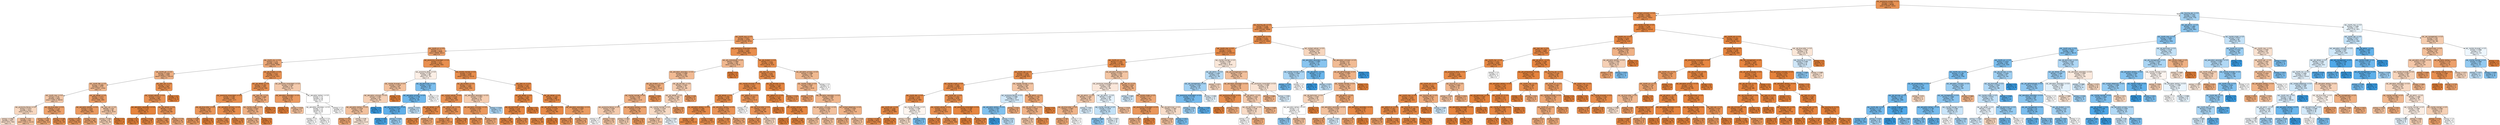 digraph Tree {
node [shape=box, style="filled, rounded", color="black", fontname="helvetica"] ;
edge [fontname="helvetica"] ;
0 [label="cat__poutcome_success <= 0.5\nentropy = 0.521\nsamples = 36168\nvalue = [31937, 4231]\nclass = 0", fillcolor="#e89253"] ;
1 [label="cat__contact_unknown <= 0.5\nentropy = 0.465\nsamples = 34963\nvalue = [31511, 3452]\nclass = 0", fillcolor="#e88f4f"] ;
0 -> 1 [labeldistance=2.5, labelangle=45, headlabel="True"] ;
2 [label="cat__housing_yes <= 0.5\nentropy = 0.538\nsamples = 24589\nvalue = [21561, 3028]\nclass = 0", fillcolor="#e99355"] ;
1 -> 2 ;
3 [label="cat__month_aug <= 0.5\nentropy = 0.637\nsamples = 12264\nvalue = [10290, 1974]\nclass = 0", fillcolor="#ea995f"] ;
2 -> 3 ;
4 [label="cat__month_jul <= 0.5\nentropy = 0.71\nsamples = 8309\nvalue = [6698, 1611]\nclass = 0", fillcolor="#eb9f69"] ;
3 -> 4 ;
5 [label="cat__month_nov <= 0.5\nentropy = 0.79\nsamples = 5686\nvalue = [4338, 1348]\nclass = 0", fillcolor="#eda877"] ;
4 -> 5 ;
6 [label="cat__month_jan <= 0.5\nentropy = 0.846\nsamples = 4395\nvalue = [3194.0, 1201.0]\nclass = 0", fillcolor="#efb083"] ;
5 -> 6 ;
7 [label="cat__month_feb <= 0.5\nentropy = 0.886\nsamples = 3731\nvalue = [2597, 1134]\nclass = 0", fillcolor="#f0b88f"] ;
6 -> 7 ;
8 [label="cat__month_may <= 0.5\nentropy = 0.94\nsamples = 2630\nvalue = [1691.0, 939.0]\nclass = 0", fillcolor="#f3c7a7"] ;
7 -> 8 ;
9 [label="cat__poutcome_failure <= 0.5\nentropy = 0.973\nsamples = 2021\nvalue = [1204, 817]\nclass = 0", fillcolor="#f7d7bf"] ;
8 -> 9 ;
10 [label="entropy = 0.982\nsamples = 1677\nvalue = [972, 705]\nclass = 0", fillcolor="#f8dcc9"] ;
9 -> 10 ;
11 [label="entropy = 0.91\nsamples = 344\nvalue = [232.0, 112.0]\nclass = 0", fillcolor="#f2be99"] ;
9 -> 11 ;
12 [label="cat__job_blue-collar <= 0.5\nentropy = 0.723\nsamples = 609\nvalue = [487, 122]\nclass = 0", fillcolor="#eca16b"] ;
8 -> 12 ;
13 [label="entropy = 0.761\nsamples = 508\nvalue = [396, 112]\nclass = 0", fillcolor="#eca571"] ;
12 -> 13 ;
14 [label="entropy = 0.466\nsamples = 101\nvalue = [91, 10]\nclass = 0", fillcolor="#e88f4f"] ;
12 -> 14 ;
15 [label="cat__job_retired <= 0.5\nentropy = 0.674\nsamples = 1101\nvalue = [906, 195]\nclass = 0", fillcolor="#eb9c64"] ;
7 -> 15 ;
16 [label="cat__education_tertiary <= 0.5\nentropy = 0.633\nsamples = 1003\nvalue = [843, 160]\nclass = 0", fillcolor="#ea995f"] ;
15 -> 16 ;
17 [label="entropy = 0.552\nsamples = 640\nvalue = [558, 82]\nclass = 0", fillcolor="#e99456"] ;
16 -> 17 ;
18 [label="entropy = 0.751\nsamples = 363\nvalue = [285, 78]\nclass = 0", fillcolor="#eca36f"] ;
16 -> 18 ;
19 [label="cat__loan_yes <= 0.5\nentropy = 0.94\nsamples = 98\nvalue = [63.0, 35.0]\nclass = 0", fillcolor="#f3c7a7"] ;
15 -> 19 ;
20 [label="entropy = 0.961\nsamples = 91\nvalue = [56, 35]\nclass = 0", fillcolor="#f5d0b5"] ;
19 -> 20 ;
21 [label="entropy = 0.0\nsamples = 7\nvalue = [7, 0]\nclass = 0", fillcolor="#e58139"] ;
19 -> 21 ;
22 [label="cat__loan_yes <= 0.5\nentropy = 0.472\nsamples = 664\nvalue = [597, 67]\nclass = 0", fillcolor="#e88f4f"] ;
6 -> 22 ;
23 [label="cat__contact_cellular <= 0.5\nentropy = 0.513\nsamples = 585\nvalue = [518, 67]\nclass = 0", fillcolor="#e89153"] ;
22 -> 23 ;
24 [label="cat__education_secondary <= 0.5\nentropy = 0.121\nsamples = 61\nvalue = [60, 1]\nclass = 0", fillcolor="#e5833c"] ;
23 -> 24 ;
25 [label="entropy = 0.0\nsamples = 32\nvalue = [32, 0]\nclass = 0", fillcolor="#e58139"] ;
24 -> 25 ;
26 [label="entropy = 0.216\nsamples = 29\nvalue = [28, 1]\nclass = 0", fillcolor="#e68640"] ;
24 -> 26 ;
27 [label="cat__job_retired <= 0.5\nentropy = 0.546\nsamples = 524\nvalue = [458, 66]\nclass = 0", fillcolor="#e99356"] ;
23 -> 27 ;
28 [label="entropy = 0.525\nsamples = 489\nvalue = [431, 58]\nclass = 0", fillcolor="#e89254"] ;
27 -> 28 ;
29 [label="entropy = 0.776\nsamples = 35\nvalue = [27, 8]\nclass = 0", fillcolor="#eda674"] ;
27 -> 29 ;
30 [label="entropy = 0.0\nsamples = 79\nvalue = [79, 0]\nclass = 0", fillcolor="#e58139"] ;
22 -> 30 ;
31 [label="cat__job_student <= 0.5\nentropy = 0.511\nsamples = 1291\nvalue = [1144, 147]\nclass = 0", fillcolor="#e89152"] ;
5 -> 31 ;
32 [label="cat__job_retired <= 0.5\nentropy = 0.493\nsamples = 1261\nvalue = [1125, 136]\nclass = 0", fillcolor="#e89051"] ;
31 -> 32 ;
33 [label="cat__poutcome_nonexistent <= 0.5\nentropy = 0.465\nsamples = 1184\nvalue = [1067, 117]\nclass = 0", fillcolor="#e88f4f"] ;
32 -> 33 ;
34 [label="cat__job_blue-collar <= 0.5\nentropy = 0.58\nsamples = 224\nvalue = [193, 31]\nclass = 0", fillcolor="#e99559"] ;
33 -> 34 ;
35 [label="entropy = 0.638\nsamples = 192\nvalue = [161, 31]\nclass = 0", fillcolor="#ea995f"] ;
34 -> 35 ;
36 [label="entropy = 0.0\nsamples = 32\nvalue = [32, 0]\nclass = 0", fillcolor="#e58139"] ;
34 -> 36 ;
37 [label="cat__education_primary <= 0.5\nentropy = 0.435\nsamples = 960\nvalue = [874, 86]\nclass = 0", fillcolor="#e88d4c"] ;
33 -> 37 ;
38 [label="entropy = 0.447\nsamples = 858\nvalue = [778, 80]\nclass = 0", fillcolor="#e88e4d"] ;
37 -> 38 ;
39 [label="entropy = 0.323\nsamples = 102\nvalue = [96, 6]\nclass = 0", fillcolor="#e78945"] ;
37 -> 39 ;
40 [label="cat__loan_yes <= 0.5\nentropy = 0.806\nsamples = 77\nvalue = [58, 19]\nclass = 0", fillcolor="#eeaa7a"] ;
32 -> 40 ;
41 [label="cat__marital_single <= 0.5\nentropy = 0.844\nsamples = 70\nvalue = [51, 19]\nclass = 0", fillcolor="#efb083"] ;
40 -> 41 ;
42 [label="entropy = 0.872\nsamples = 65\nvalue = [46, 19]\nclass = 0", fillcolor="#f0b58b"] ;
41 -> 42 ;
43 [label="entropy = 0.0\nsamples = 5\nvalue = [5, 0]\nclass = 0", fillcolor="#e58139"] ;
41 -> 43 ;
44 [label="entropy = 0.0\nsamples = 7\nvalue = [7, 0]\nclass = 0", fillcolor="#e58139"] ;
40 -> 44 ;
45 [label="cat__poutcome_nonexistent <= 0.5\nentropy = 0.948\nsamples = 30\nvalue = [19, 11]\nclass = 0", fillcolor="#f4caac"] ;
31 -> 45 ;
46 [label="cat__education_secondary <= 0.5\nentropy = 0.65\nsamples = 12\nvalue = [10, 2]\nclass = 0", fillcolor="#ea9a61"] ;
45 -> 46 ;
47 [label="entropy = 0.0\nsamples = 6\nvalue = [6, 0]\nclass = 0", fillcolor="#e58139"] ;
46 -> 47 ;
48 [label="entropy = 0.918\nsamples = 6\nvalue = [4, 2]\nclass = 0", fillcolor="#f2c09c"] ;
46 -> 48 ;
49 [label="cat__education_tertiary <= 0.5\nentropy = 1.0\nsamples = 18\nvalue = [9, 9]\nclass = 0", fillcolor="#ffffff"] ;
45 -> 49 ;
50 [label="cat__education_secondary <= 0.5\nentropy = 1.0\nsamples = 10\nvalue = [5, 5]\nclass = 0", fillcolor="#ffffff"] ;
49 -> 50 ;
51 [label="entropy = 1.0\nsamples = 4\nvalue = [2, 2]\nclass = 0", fillcolor="#ffffff"] ;
50 -> 51 ;
52 [label="entropy = 1.0\nsamples = 6\nvalue = [3, 3]\nclass = 0", fillcolor="#ffffff"] ;
50 -> 52 ;
53 [label="entropy = 1.0\nsamples = 8\nvalue = [4, 4]\nclass = 0", fillcolor="#ffffff"] ;
49 -> 53 ;
54 [label="cat__poutcome_nonexistent <= 0.5\nentropy = 0.47\nsamples = 2623\nvalue = [2360, 263]\nclass = 0", fillcolor="#e88f4f"] ;
4 -> 54 ;
55 [label="cat__poutcome_other <= 0.5\nentropy = 0.997\nsamples = 88\nvalue = [47, 41]\nclass = 0", fillcolor="#fcefe6"] ;
54 -> 55 ;
56 [label="cat__marital_divorced <= 0.5\nentropy = 0.918\nsamples = 60\nvalue = [40, 20]\nclass = 0", fillcolor="#f2c09c"] ;
55 -> 56 ;
57 [label="cat__education_unknown <= 0.5\nentropy = 0.961\nsamples = 52\nvalue = [32, 20]\nclass = 0", fillcolor="#f5d0b5"] ;
56 -> 57 ;
58 [label="cat__education_tertiary <= 0.5\nentropy = 0.918\nsamples = 48\nvalue = [32, 16]\nclass = 0", fillcolor="#f2c09c"] ;
57 -> 58 ;
59 [label="entropy = 0.755\nsamples = 23\nvalue = [18, 5]\nclass = 0", fillcolor="#eca470"] ;
58 -> 59 ;
60 [label="entropy = 0.99\nsamples = 25\nvalue = [14.0, 11.0]\nclass = 0", fillcolor="#f9e4d5"] ;
58 -> 60 ;
61 [label="entropy = 0.0\nsamples = 4\nvalue = [0, 4]\nclass = 1", fillcolor="#399de5"] ;
57 -> 61 ;
62 [label="entropy = 0.0\nsamples = 8\nvalue = [8, 0]\nclass = 0", fillcolor="#e58139"] ;
56 -> 62 ;
63 [label="cat__job_technician <= 0.5\nentropy = 0.811\nsamples = 28\nvalue = [7, 21]\nclass = 1", fillcolor="#7bbeee"] ;
55 -> 63 ;
64 [label="cat__education_primary <= 0.5\nentropy = 0.738\nsamples = 24\nvalue = [5, 19]\nclass = 1", fillcolor="#6db7ec"] ;
63 -> 64 ;
65 [label="cat__job_management <= 0.5\nentropy = 0.629\nsamples = 19\nvalue = [3, 16]\nclass = 1", fillcolor="#5eafea"] ;
64 -> 65 ;
66 [label="entropy = 0.391\nsamples = 13\nvalue = [1, 12]\nclass = 1", fillcolor="#49a5e7"] ;
65 -> 66 ;
67 [label="entropy = 0.918\nsamples = 6\nvalue = [2, 4]\nclass = 1", fillcolor="#9ccef2"] ;
65 -> 67 ;
68 [label="entropy = 0.971\nsamples = 5\nvalue = [2, 3]\nclass = 1", fillcolor="#bddef6"] ;
64 -> 68 ;
69 [label="entropy = 1.0\nsamples = 4\nvalue = [2, 2]\nclass = 0", fillcolor="#ffffff"] ;
63 -> 69 ;
70 [label="cat__marital_married <= 0.5\nentropy = 0.428\nsamples = 2535\nvalue = [2313.0, 222.0]\nclass = 0", fillcolor="#e78d4c"] ;
54 -> 70 ;
71 [label="cat__job_student <= 0.5\nentropy = 0.542\nsamples = 1084\nvalue = [949, 135]\nclass = 0", fillcolor="#e99355"] ;
70 -> 71 ;
72 [label="cat__contact_cellular <= 0.5\nentropy = 0.526\nsamples = 1060\nvalue = [934, 126]\nclass = 0", fillcolor="#e99254"] ;
71 -> 72 ;
73 [label="cat__job_retired <= 0.5\nentropy = 0.363\nsamples = 101\nvalue = [94.0, 7.0]\nclass = 0", fillcolor="#e78a48"] ;
72 -> 73 ;
74 [label="entropy = 0.305\nsamples = 92\nvalue = [87, 5]\nclass = 0", fillcolor="#e68844"] ;
73 -> 74 ;
75 [label="entropy = 0.764\nsamples = 9\nvalue = [7, 2]\nclass = 0", fillcolor="#eca572"] ;
73 -> 75 ;
76 [label="cat__default_yes <= 0.5\nentropy = 0.541\nsamples = 959\nvalue = [840, 119]\nclass = 0", fillcolor="#e99355"] ;
72 -> 76 ;
77 [label="entropy = 0.55\nsamples = 920\nvalue = [803.0, 117.0]\nclass = 0", fillcolor="#e99356"] ;
76 -> 77 ;
78 [label="entropy = 0.292\nsamples = 39\nvalue = [37, 2]\nclass = 0", fillcolor="#e68844"] ;
76 -> 78 ;
79 [label="cat__education_secondary <= 0.5\nentropy = 0.954\nsamples = 24\nvalue = [15, 9]\nclass = 0", fillcolor="#f5cdb0"] ;
71 -> 79 ;
80 [label="cat__education_unknown <= 0.5\nentropy = 0.619\nsamples = 13\nvalue = [11, 2]\nclass = 0", fillcolor="#ea985d"] ;
79 -> 80 ;
81 [label="entropy = 0.503\nsamples = 9\nvalue = [8, 1]\nclass = 0", fillcolor="#e89152"] ;
80 -> 81 ;
82 [label="entropy = 0.811\nsamples = 4\nvalue = [3, 1]\nclass = 0", fillcolor="#eeab7b"] ;
80 -> 82 ;
83 [label="entropy = 0.946\nsamples = 11\nvalue = [4, 7]\nclass = 1", fillcolor="#aad5f4"] ;
79 -> 83 ;
84 [label="cat__loan_no <= 0.5\nentropy = 0.327\nsamples = 1451\nvalue = [1364, 87]\nclass = 0", fillcolor="#e78946"] ;
70 -> 84 ;
85 [label="cat__job_retired <= 0.5\nentropy = 0.262\nsamples = 563\nvalue = [538, 25]\nclass = 0", fillcolor="#e68742"] ;
84 -> 85 ;
86 [label="cat__job_technician <= 0.5\nentropy = 0.28\nsamples = 515\nvalue = [490, 25]\nclass = 0", fillcolor="#e68743"] ;
85 -> 86 ;
87 [label="entropy = 0.252\nsamples = 452\nvalue = [433, 19]\nclass = 0", fillcolor="#e68742"] ;
86 -> 87 ;
88 [label="entropy = 0.454\nsamples = 63\nvalue = [57, 6]\nclass = 0", fillcolor="#e88e4e"] ;
86 -> 88 ;
89 [label="entropy = 0.0\nsamples = 48\nvalue = [48, 0]\nclass = 0", fillcolor="#e58139"] ;
85 -> 89 ;
90 [label="cat__job_retired <= 0.5\nentropy = 0.365\nsamples = 888\nvalue = [826.0, 62.0]\nclass = 0", fillcolor="#e78a48"] ;
84 -> 90 ;
91 [label="cat__job_self-employed <= 0.5\nentropy = 0.329\nsamples = 811\nvalue = [762, 49]\nclass = 0", fillcolor="#e78946"] ;
90 -> 91 ;
92 [label="entropy = 0.341\nsamples = 773\nvalue = [724, 49]\nclass = 0", fillcolor="#e78a46"] ;
91 -> 92 ;
93 [label="entropy = 0.0\nsamples = 38\nvalue = [38, 0]\nclass = 0", fillcolor="#e58139"] ;
91 -> 93 ;
94 [label="cat__education_secondary <= 0.5\nentropy = 0.655\nsamples = 77\nvalue = [64, 13]\nclass = 0", fillcolor="#ea9b61"] ;
90 -> 94 ;
95 [label="entropy = 0.527\nsamples = 42\nvalue = [37, 5]\nclass = 0", fillcolor="#e99254"] ;
94 -> 95 ;
96 [label="entropy = 0.776\nsamples = 35\nvalue = [27, 8]\nclass = 0", fillcolor="#eda674"] ;
94 -> 96 ;
97 [label="cat__poutcome_nonexistent <= 0.5\nentropy = 0.442\nsamples = 3955\nvalue = [3592, 363]\nclass = 0", fillcolor="#e88e4d"] ;
3 -> 97 ;
98 [label="cat__job_unemployed <= 0.5\nentropy = 0.883\nsamples = 166\nvalue = [116.0, 50.0]\nclass = 0", fillcolor="#f0b78e"] ;
97 -> 98 ;
99 [label="cat__education_secondary <= 0.5\nentropy = 0.896\nsamples = 160\nvalue = [110, 50]\nclass = 0", fillcolor="#f1ba93"] ;
98 -> 99 ;
100 [label="cat__job_student <= 0.5\nentropy = 0.825\nsamples = 85\nvalue = [63.0, 22.0]\nclass = 0", fillcolor="#eead7e"] ;
99 -> 100 ;
101 [label="cat__marital_married <= 0.5\nentropy = 0.85\nsamples = 76\nvalue = [55.0, 21.0]\nclass = 0", fillcolor="#efb185"] ;
100 -> 101 ;
102 [label="cat__poutcome_failure <= 0.5\nentropy = 0.948\nsamples = 30\nvalue = [19, 11]\nclass = 0", fillcolor="#f4caac"] ;
101 -> 102 ;
103 [label="entropy = 1.0\nsamples = 4\nvalue = [2, 2]\nclass = 0", fillcolor="#ffffff"] ;
102 -> 103 ;
104 [label="entropy = 0.931\nsamples = 26\nvalue = [17, 9]\nclass = 0", fillcolor="#f3c4a2"] ;
102 -> 104 ;
105 [label="cat__education_tertiary <= 0.5\nentropy = 0.755\nsamples = 46\nvalue = [36, 10]\nclass = 0", fillcolor="#eca470"] ;
101 -> 105 ;
106 [label="entropy = 0.961\nsamples = 13\nvalue = [8, 5]\nclass = 0", fillcolor="#f5d0b5"] ;
105 -> 106 ;
107 [label="entropy = 0.614\nsamples = 33\nvalue = [28, 5]\nclass = 0", fillcolor="#ea985c"] ;
105 -> 107 ;
108 [label="entropy = 0.503\nsamples = 9\nvalue = [8, 1]\nclass = 0", fillcolor="#e89152"] ;
100 -> 108 ;
109 [label="cat__job_services <= 0.5\nentropy = 0.953\nsamples = 75\nvalue = [47, 28]\nclass = 0", fillcolor="#f4ccaf"] ;
99 -> 109 ;
110 [label="cat__job_retired <= 0.5\nentropy = 0.966\nsamples = 69\nvalue = [42, 27]\nclass = 0", fillcolor="#f6d2b8"] ;
109 -> 110 ;
111 [label="cat__marital_married <= 0.5\nentropy = 0.978\nsamples = 63\nvalue = [37, 26]\nclass = 0", fillcolor="#f7dac4"] ;
110 -> 111 ;
112 [label="entropy = 0.94\nsamples = 42\nvalue = [27.0, 15.0]\nclass = 0", fillcolor="#f3c7a7"] ;
111 -> 112 ;
113 [label="entropy = 0.998\nsamples = 21\nvalue = [10, 11]\nclass = 1", fillcolor="#edf6fd"] ;
111 -> 113 ;
114 [label="entropy = 0.65\nsamples = 6\nvalue = [5, 1]\nclass = 0", fillcolor="#ea9a61"] ;
110 -> 114 ;
115 [label="entropy = 0.65\nsamples = 6\nvalue = [5, 1]\nclass = 0", fillcolor="#ea9a61"] ;
109 -> 115 ;
116 [label="entropy = 0.0\nsamples = 6\nvalue = [6, 0]\nclass = 0", fillcolor="#e58139"] ;
98 -> 116 ;
117 [label="cat__job_student <= 0.5\nentropy = 0.411\nsamples = 3789\nvalue = [3476, 313]\nclass = 0", fillcolor="#e78c4b"] ;
97 -> 117 ;
118 [label="cat__loan_yes <= 0.5\nentropy = 0.401\nsamples = 3740\nvalue = [3442, 298]\nclass = 0", fillcolor="#e78c4a"] ;
117 -> 118 ;
119 [label="cat__marital_divorced <= 0.5\nentropy = 0.413\nsamples = 3441\nvalue = [3155, 286]\nclass = 0", fillcolor="#e78c4b"] ;
118 -> 119 ;
120 [label="cat__job_retired <= 0.5\nentropy = 0.396\nsamples = 3130\nvalue = [2885, 245]\nclass = 0", fillcolor="#e78c4a"] ;
119 -> 120 ;
121 [label="cat__education_tertiary <= 0.5\nentropy = 0.383\nsamples = 2918\nvalue = [2700, 218]\nclass = 0", fillcolor="#e78b49"] ;
120 -> 121 ;
122 [label="entropy = 0.345\nsamples = 1567\nvalue = [1466.0, 101.0]\nclass = 0", fillcolor="#e78a47"] ;
121 -> 122 ;
123 [label="entropy = 0.425\nsamples = 1351\nvalue = [1234, 117]\nclass = 0", fillcolor="#e78d4c"] ;
121 -> 123 ;
124 [label="cat__education_tertiary <= 0.5\nentropy = 0.55\nsamples = 212\nvalue = [185, 27]\nclass = 0", fillcolor="#e99356"] ;
120 -> 124 ;
125 [label="entropy = 0.469\nsamples = 170\nvalue = [153, 17]\nclass = 0", fillcolor="#e88f4f"] ;
124 -> 125 ;
126 [label="entropy = 0.792\nsamples = 42\nvalue = [32, 10]\nclass = 0", fillcolor="#eda877"] ;
124 -> 126 ;
127 [label="cat__default_no <= 0.5\nentropy = 0.562\nsamples = 311\nvalue = [270.0, 41.0]\nclass = 0", fillcolor="#e99457"] ;
119 -> 127 ;
128 [label="entropy = 1.0\nsamples = 4\nvalue = [2, 2]\nclass = 0", fillcolor="#ffffff"] ;
127 -> 128 ;
129 [label="cat__job_blue-collar <= 0.5\nentropy = 0.549\nsamples = 307\nvalue = [268, 39]\nclass = 0", fillcolor="#e99356"] ;
127 -> 129 ;
130 [label="entropy = 0.537\nsamples = 302\nvalue = [265, 37]\nclass = 0", fillcolor="#e99355"] ;
129 -> 130 ;
131 [label="entropy = 0.971\nsamples = 5\nvalue = [3, 2]\nclass = 0", fillcolor="#f6d5bd"] ;
129 -> 131 ;
132 [label="cat__job_services <= 0.5\nentropy = 0.243\nsamples = 299\nvalue = [287, 12]\nclass = 0", fillcolor="#e68641"] ;
118 -> 132 ;
133 [label="cat__default_no <= 0.5\nentropy = 0.221\nsamples = 282\nvalue = [272, 10]\nclass = 0", fillcolor="#e68640"] ;
132 -> 133 ;
134 [label="entropy = 0.0\nsamples = 14\nvalue = [14, 0]\nclass = 0", fillcolor="#e58139"] ;
133 -> 134 ;
135 [label="cat__contact_cellular <= 0.5\nentropy = 0.23\nsamples = 268\nvalue = [258, 10]\nclass = 0", fillcolor="#e68641"] ;
133 -> 135 ;
136 [label="entropy = 0.0\nsamples = 8\nvalue = [8, 0]\nclass = 0", fillcolor="#e58139"] ;
135 -> 136 ;
137 [label="entropy = 0.235\nsamples = 260\nvalue = [250, 10]\nclass = 0", fillcolor="#e68641"] ;
135 -> 137 ;
138 [label="entropy = 0.523\nsamples = 17\nvalue = [15, 2]\nclass = 0", fillcolor="#e89253"] ;
132 -> 138 ;
139 [label="cat__education_primary <= 0.5\nentropy = 0.889\nsamples = 49\nvalue = [34, 15]\nclass = 0", fillcolor="#f0b990"] ;
117 -> 139 ;
140 [label="cat__marital_single <= 0.5\nentropy = 0.867\nsamples = 45\nvalue = [32.0, 13.0]\nclass = 0", fillcolor="#f0b489"] ;
139 -> 140 ;
141 [label="entropy = 0.722\nsamples = 5\nvalue = [4, 1]\nclass = 0", fillcolor="#eca06a"] ;
140 -> 141 ;
142 [label="cat__education_secondary <= 0.5\nentropy = 0.881\nsamples = 40\nvalue = [28, 12]\nclass = 0", fillcolor="#f0b78e"] ;
140 -> 142 ;
143 [label="cat__education_unknown <= 0.5\nentropy = 0.918\nsamples = 15\nvalue = [10, 5]\nclass = 0", fillcolor="#f2c09c"] ;
142 -> 143 ;
144 [label="entropy = 0.918\nsamples = 6\nvalue = [4, 2]\nclass = 0", fillcolor="#f2c09c"] ;
143 -> 144 ;
145 [label="entropy = 0.918\nsamples = 9\nvalue = [6, 3]\nclass = 0", fillcolor="#f2c09c"] ;
143 -> 145 ;
146 [label="cat__contact_telephone <= 0.5\nentropy = 0.855\nsamples = 25\nvalue = [18.0, 7.0]\nclass = 0", fillcolor="#efb286"] ;
142 -> 146 ;
147 [label="entropy = 0.831\nsamples = 19\nvalue = [14, 5]\nclass = 0", fillcolor="#eeae80"] ;
146 -> 147 ;
148 [label="entropy = 0.918\nsamples = 6\nvalue = [4, 2]\nclass = 0", fillcolor="#f2c09c"] ;
146 -> 148 ;
149 [label="entropy = 1.0\nsamples = 4\nvalue = [2, 2]\nclass = 0", fillcolor="#ffffff"] ;
139 -> 149 ;
150 [label="cat__month_oct <= 0.5\nentropy = 0.421\nsamples = 12325\nvalue = [11271, 1054]\nclass = 0", fillcolor="#e78d4c"] ;
2 -> 150 ;
151 [label="cat__month_mar <= 0.5\nentropy = 0.413\nsamples = 12228\nvalue = [11213.0, 1015.0]\nclass = 0", fillcolor="#e78c4b"] ;
150 -> 151 ;
152 [label="cat__month_jun <= 0.5\nentropy = 0.405\nsamples = 12152\nvalue = [11171, 981]\nclass = 0", fillcolor="#e78c4a"] ;
151 -> 152 ;
153 [label="cat__month_sep <= 0.5\nentropy = 0.395\nsamples = 12026\nvalue = [11089, 937]\nclass = 0", fillcolor="#e78c4a"] ;
152 -> 153 ;
154 [label="cat__marital_single <= 0.5\nentropy = 0.389\nsamples = 11960\nvalue = [11046, 914]\nclass = 0", fillcolor="#e78b49"] ;
153 -> 154 ;
155 [label="cat__month_dec <= 0.5\nentropy = 0.36\nsamples = 8721\nvalue = [8125, 596]\nclass = 0", fillcolor="#e78a48"] ;
154 -> 155 ;
156 [label="cat__month_jan <= 0.5\nentropy = 0.356\nsamples = 8698\nvalue = [8113, 585]\nclass = 0", fillcolor="#e78a47"] ;
155 -> 156 ;
157 [label="entropy = 0.361\nsamples = 8431\nvalue = [7853, 578]\nclass = 0", fillcolor="#e78a48"] ;
156 -> 157 ;
158 [label="entropy = 0.175\nsamples = 267\nvalue = [260, 7]\nclass = 0", fillcolor="#e6843e"] ;
156 -> 158 ;
159 [label="cat__marital_divorced <= 0.5\nentropy = 0.999\nsamples = 23\nvalue = [12, 11]\nclass = 0", fillcolor="#fdf5ef"] ;
155 -> 159 ;
160 [label="entropy = 0.982\nsamples = 19\nvalue = [11, 8]\nclass = 0", fillcolor="#f8ddc9"] ;
159 -> 160 ;
161 [label="entropy = 0.811\nsamples = 4\nvalue = [1, 3]\nclass = 1", fillcolor="#7bbeee"] ;
159 -> 161 ;
162 [label="cat__month_jan <= 0.5\nentropy = 0.463\nsamples = 3239\nvalue = [2921, 318]\nclass = 0", fillcolor="#e88f4f"] ;
154 -> 162 ;
163 [label="cat__contact_cellular <= 0.5\nentropy = 0.472\nsamples = 3109\nvalue = [2795, 314]\nclass = 0", fillcolor="#e88f4f"] ;
162 -> 163 ;
164 [label="entropy = 0.244\nsamples = 149\nvalue = [143, 6]\nclass = 0", fillcolor="#e68641"] ;
163 -> 164 ;
165 [label="entropy = 0.482\nsamples = 2960\nvalue = [2652, 308]\nclass = 0", fillcolor="#e89050"] ;
163 -> 165 ;
166 [label="cat__poutcome_nonexistent <= 0.5\nentropy = 0.198\nsamples = 130\nvalue = [126, 4]\nclass = 0", fillcolor="#e6853f"] ;
162 -> 166 ;
167 [label="entropy = 0.0\nsamples = 63\nvalue = [63, 0]\nclass = 0", fillcolor="#e58139"] ;
166 -> 167 ;
168 [label="entropy = 0.326\nsamples = 67\nvalue = [63, 4]\nclass = 0", fillcolor="#e78946"] ;
166 -> 168 ;
169 [label="cat__marital_married <= 0.5\nentropy = 0.933\nsamples = 66\nvalue = [43, 23]\nclass = 0", fillcolor="#f3c4a3"] ;
153 -> 169 ;
170 [label="cat__poutcome_failure <= 0.5\nentropy = 0.988\nsamples = 23\nvalue = [10.0, 13.0]\nclass = 1", fillcolor="#d1e8f9"] ;
169 -> 170 ;
171 [label="cat__education_tertiary <= 0.5\nentropy = 0.837\nsamples = 15\nvalue = [4, 11]\nclass = 1", fillcolor="#81c1ee"] ;
170 -> 171 ;
172 [label="entropy = 0.0\nsamples = 5\nvalue = [0, 5]\nclass = 1", fillcolor="#399de5"] ;
171 -> 172 ;
173 [label="entropy = 0.971\nsamples = 10\nvalue = [4, 6]\nclass = 1", fillcolor="#bddef6"] ;
171 -> 173 ;
174 [label="entropy = 0.811\nsamples = 8\nvalue = [6, 2]\nclass = 0", fillcolor="#eeab7b"] ;
170 -> 174 ;
175 [label="cat__job_admin. <= 0.5\nentropy = 0.782\nsamples = 43\nvalue = [33, 10]\nclass = 0", fillcolor="#eda775"] ;
169 -> 175 ;
176 [label="cat__job_technician <= 0.5\nentropy = 0.852\nsamples = 36\nvalue = [26, 10]\nclass = 0", fillcolor="#efb185"] ;
175 -> 176 ;
177 [label="entropy = 0.943\nsamples = 25\nvalue = [16, 9]\nclass = 0", fillcolor="#f4c8a8"] ;
176 -> 177 ;
178 [label="entropy = 0.439\nsamples = 11\nvalue = [10, 1]\nclass = 0", fillcolor="#e88e4d"] ;
176 -> 178 ;
179 [label="entropy = 0.0\nsamples = 7\nvalue = [7, 0]\nclass = 0", fillcolor="#e58139"] ;
175 -> 179 ;
180 [label="cat__education_tertiary <= 0.5\nentropy = 0.933\nsamples = 126\nvalue = [82, 44]\nclass = 0", fillcolor="#f3c5a3"] ;
152 -> 180 ;
181 [label="cat__poutcome_nonexistent <= 0.5\nentropy = 0.992\nsamples = 58\nvalue = [32, 26]\nclass = 0", fillcolor="#fae7da"] ;
180 -> 181 ;
182 [label="cat__job_admin. <= 0.5\nentropy = 0.948\nsamples = 30\nvalue = [19, 11]\nclass = 0", fillcolor="#f4caac"] ;
181 -> 182 ;
183 [label="cat__job_blue-collar <= 0.5\nentropy = 0.863\nsamples = 21\nvalue = [15, 6]\nclass = 0", fillcolor="#efb388"] ;
182 -> 183 ;
184 [label="entropy = 0.787\nsamples = 17\nvalue = [13, 4]\nclass = 0", fillcolor="#eda876"] ;
183 -> 184 ;
185 [label="entropy = 1.0\nsamples = 4\nvalue = [2, 2]\nclass = 0", fillcolor="#ffffff"] ;
183 -> 185 ;
186 [label="entropy = 0.991\nsamples = 9\nvalue = [4, 5]\nclass = 1", fillcolor="#d7ebfa"] ;
182 -> 186 ;
187 [label="cat__job_admin. <= 0.5\nentropy = 0.996\nsamples = 28\nvalue = [13, 15]\nclass = 1", fillcolor="#e5f2fc"] ;
181 -> 187 ;
188 [label="cat__marital_married <= 0.5\nentropy = 0.976\nsamples = 22\nvalue = [9, 13]\nclass = 1", fillcolor="#c2e1f7"] ;
187 -> 188 ;
189 [label="entropy = 0.863\nsamples = 7\nvalue = [2, 5]\nclass = 1", fillcolor="#88c4ef"] ;
188 -> 189 ;
190 [label="entropy = 0.997\nsamples = 15\nvalue = [7, 8]\nclass = 1", fillcolor="#e6f3fc"] ;
188 -> 190 ;
191 [label="entropy = 0.918\nsamples = 6\nvalue = [4, 2]\nclass = 0", fillcolor="#f2c09c"] ;
187 -> 191 ;
192 [label="cat__loan_no <= 0.5\nentropy = 0.834\nsamples = 68\nvalue = [50, 18]\nclass = 0", fillcolor="#eeae80"] ;
180 -> 192 ;
193 [label="entropy = 0.985\nsamples = 7\nvalue = [3, 4]\nclass = 1", fillcolor="#cee6f8"] ;
192 -> 193 ;
194 [label="cat__marital_single <= 0.5\nentropy = 0.777\nsamples = 61\nvalue = [47, 14]\nclass = 0", fillcolor="#eda774"] ;
192 -> 194 ;
195 [label="cat__poutcome_nonexistent <= 0.5\nentropy = 0.592\nsamples = 42\nvalue = [36, 6]\nclass = 0", fillcolor="#e9965a"] ;
194 -> 195 ;
196 [label="entropy = 0.852\nsamples = 18\nvalue = [13, 5]\nclass = 0", fillcolor="#efb185"] ;
195 -> 196 ;
197 [label="entropy = 0.25\nsamples = 24\nvalue = [23, 1]\nclass = 0", fillcolor="#e68642"] ;
195 -> 197 ;
198 [label="cat__job_technician <= 0.5\nentropy = 0.982\nsamples = 19\nvalue = [11, 8]\nclass = 0", fillcolor="#f8ddc9"] ;
194 -> 198 ;
199 [label="entropy = 0.918\nsamples = 15\nvalue = [10, 5]\nclass = 0", fillcolor="#f2c09c"] ;
198 -> 199 ;
200 [label="entropy = 0.811\nsamples = 4\nvalue = [1, 3]\nclass = 1", fillcolor="#7bbeee"] ;
198 -> 200 ;
201 [label="cat__marital_married <= 0.5\nentropy = 0.992\nsamples = 76\nvalue = [42.0, 34.0]\nclass = 0", fillcolor="#fae7d9"] ;
151 -> 201 ;
202 [label="cat__job_admin. <= 0.5\nentropy = 0.963\nsamples = 31\nvalue = [12, 19]\nclass = 1", fillcolor="#b6dbf5"] ;
201 -> 202 ;
203 [label="cat__job_management <= 0.5\nentropy = 0.931\nsamples = 26\nvalue = [9, 17]\nclass = 1", fillcolor="#a2d1f3"] ;
202 -> 203 ;
204 [label="cat__poutcome_nonexistent <= 0.5\nentropy = 0.779\nsamples = 13\nvalue = [3, 10]\nclass = 1", fillcolor="#74baed"] ;
203 -> 204 ;
205 [label="entropy = 0.918\nsamples = 6\nvalue = [2, 4]\nclass = 1", fillcolor="#9ccef2"] ;
204 -> 205 ;
206 [label="entropy = 0.592\nsamples = 7\nvalue = [1, 6]\nclass = 1", fillcolor="#5aade9"] ;
204 -> 206 ;
207 [label="entropy = 0.996\nsamples = 13\nvalue = [6, 7]\nclass = 1", fillcolor="#e3f1fb"] ;
203 -> 207 ;
208 [label="entropy = 0.971\nsamples = 5\nvalue = [3, 2]\nclass = 0", fillcolor="#f6d5bd"] ;
202 -> 208 ;
209 [label="cat__job_management <= 0.5\nentropy = 0.918\nsamples = 45\nvalue = [30, 15]\nclass = 0", fillcolor="#f2c09c"] ;
201 -> 209 ;
210 [label="cat__education_secondary <= 0.5\nentropy = 0.85\nsamples = 29\nvalue = [21, 8]\nclass = 0", fillcolor="#efb184"] ;
209 -> 210 ;
211 [label="cat__poutcome_failure <= 0.5\nentropy = 0.469\nsamples = 10\nvalue = [9, 1]\nclass = 0", fillcolor="#e88f4f"] ;
210 -> 211 ;
212 [label="entropy = 0.0\nsamples = 6\nvalue = [6, 0]\nclass = 0", fillcolor="#e58139"] ;
211 -> 212 ;
213 [label="entropy = 0.811\nsamples = 4\nvalue = [3, 1]\nclass = 0", fillcolor="#eeab7b"] ;
211 -> 213 ;
214 [label="cat__job_admin. <= 0.5\nentropy = 0.949\nsamples = 19\nvalue = [12, 7]\nclass = 0", fillcolor="#f4caac"] ;
210 -> 214 ;
215 [label="cat__job_technician <= 0.5\nentropy = 0.98\nsamples = 12\nvalue = [7, 5]\nclass = 0", fillcolor="#f8dbc6"] ;
214 -> 215 ;
216 [label="entropy = 1.0\nsamples = 8\nvalue = [4, 4]\nclass = 0", fillcolor="#ffffff"] ;
215 -> 216 ;
217 [label="entropy = 0.811\nsamples = 4\nvalue = [3, 1]\nclass = 0", fillcolor="#eeab7b"] ;
215 -> 217 ;
218 [label="entropy = 0.863\nsamples = 7\nvalue = [5, 2]\nclass = 0", fillcolor="#efb388"] ;
214 -> 218 ;
219 [label="cat__poutcome_nonexistent <= 0.5\nentropy = 0.989\nsamples = 16\nvalue = [9, 7]\nclass = 0", fillcolor="#f9e3d3"] ;
209 -> 219 ;
220 [label="entropy = 0.863\nsamples = 7\nvalue = [5, 2]\nclass = 0", fillcolor="#efb388"] ;
219 -> 220 ;
221 [label="entropy = 0.991\nsamples = 9\nvalue = [4, 5]\nclass = 1", fillcolor="#d7ebfa"] ;
219 -> 221 ;
222 [label="cat__contact_cellular <= 0.5\nentropy = 0.972\nsamples = 97\nvalue = [58, 39]\nclass = 0", fillcolor="#f6d6be"] ;
150 -> 222 ;
223 [label="cat__education_secondary <= 0.5\nentropy = 0.863\nsamples = 21\nvalue = [6, 15]\nclass = 1", fillcolor="#88c4ef"] ;
222 -> 223 ;
224 [label="cat__marital_married <= 0.5\nentropy = 0.946\nsamples = 11\nvalue = [4, 7]\nclass = 1", fillcolor="#aad5f4"] ;
223 -> 224 ;
225 [label="entropy = 0.722\nsamples = 5\nvalue = [1, 4]\nclass = 1", fillcolor="#6ab6ec"] ;
224 -> 225 ;
226 [label="entropy = 1.0\nsamples = 6\nvalue = [3, 3]\nclass = 0", fillcolor="#ffffff"] ;
224 -> 226 ;
227 [label="cat__job_admin. <= 0.5\nentropy = 0.722\nsamples = 10\nvalue = [2, 8]\nclass = 1", fillcolor="#6ab6ec"] ;
223 -> 227 ;
228 [label="entropy = 0.0\nsamples = 5\nvalue = [0, 5]\nclass = 1", fillcolor="#399de5"] ;
227 -> 228 ;
229 [label="entropy = 0.971\nsamples = 5\nvalue = [2, 3]\nclass = 1", fillcolor="#bddef6"] ;
227 -> 229 ;
230 [label="cat__education_unknown <= 0.5\nentropy = 0.9\nsamples = 76\nvalue = [52, 24]\nclass = 0", fillcolor="#f1bb94"] ;
222 -> 230 ;
231 [label="cat__job_self-employed <= 0.5\nentropy = 0.852\nsamples = 72\nvalue = [52, 20]\nclass = 0", fillcolor="#efb185"] ;
230 -> 231 ;
232 [label="cat__marital_married <= 0.5\nentropy = 0.874\nsamples = 68\nvalue = [48, 20]\nclass = 0", fillcolor="#f0b58b"] ;
231 -> 232 ;
233 [label="cat__job_technician <= 0.5\nentropy = 0.967\nsamples = 28\nvalue = [17, 11]\nclass = 0", fillcolor="#f6d3b9"] ;
232 -> 233 ;
234 [label="cat__education_tertiary <= 0.5\nentropy = 1.0\nsamples = 22\nvalue = [11, 11]\nclass = 0", fillcolor="#ffffff"] ;
233 -> 234 ;
235 [label="entropy = 0.881\nsamples = 10\nvalue = [3, 7]\nclass = 1", fillcolor="#8ec7f0"] ;
234 -> 235 ;
236 [label="entropy = 0.918\nsamples = 12\nvalue = [8, 4]\nclass = 0", fillcolor="#f2c09c"] ;
234 -> 236 ;
237 [label="entropy = 0.0\nsamples = 6\nvalue = [6, 0]\nclass = 0", fillcolor="#e58139"] ;
233 -> 237 ;
238 [label="cat__job_admin. <= 0.5\nentropy = 0.769\nsamples = 40\nvalue = [31, 9]\nclass = 0", fillcolor="#eda672"] ;
232 -> 238 ;
239 [label="cat__education_secondary <= 0.5\nentropy = 0.918\nsamples = 24\nvalue = [16, 8]\nclass = 0", fillcolor="#f2c09c"] ;
238 -> 239 ;
240 [label="entropy = 0.722\nsamples = 15\nvalue = [12, 3]\nclass = 0", fillcolor="#eca06a"] ;
239 -> 240 ;
241 [label="entropy = 0.991\nsamples = 9\nvalue = [4, 5]\nclass = 1", fillcolor="#d7ebfa"] ;
239 -> 241 ;
242 [label="cat__education_secondary <= 0.5\nentropy = 0.337\nsamples = 16\nvalue = [15, 1]\nclass = 0", fillcolor="#e78946"] ;
238 -> 242 ;
243 [label="entropy = 0.722\nsamples = 5\nvalue = [4, 1]\nclass = 0", fillcolor="#eca06a"] ;
242 -> 243 ;
244 [label="entropy = 0.0\nsamples = 11\nvalue = [11, 0]\nclass = 0", fillcolor="#e58139"] ;
242 -> 244 ;
245 [label="entropy = 0.0\nsamples = 4\nvalue = [4, 0]\nclass = 0", fillcolor="#e58139"] ;
231 -> 245 ;
246 [label="entropy = 0.0\nsamples = 4\nvalue = [0, 4]\nclass = 1", fillcolor="#399de5"] ;
230 -> 246 ;
247 [label="cat__marital_married <= 0.5\nentropy = 0.246\nsamples = 10374\nvalue = [9950.0, 424.0]\nclass = 0", fillcolor="#e68641"] ;
1 -> 247 ;
248 [label="cat__month_nov <= 0.5\nentropy = 0.312\nsamples = 3977\nvalue = [3754, 223]\nclass = 0", fillcolor="#e78845"] ;
247 -> 248 ;
249 [label="cat__loan_yes <= 0.5\nentropy = 0.308\nsamples = 3959\nvalue = [3741, 218]\nclass = 0", fillcolor="#e78845"] ;
248 -> 249 ;
250 [label="cat__month_mar <= 0.5\nentropy = 0.322\nsamples = 3409\nvalue = [3209, 200]\nclass = 0", fillcolor="#e78945"] ;
249 -> 250 ;
251 [label="cat__poutcome_other <= 0.5\nentropy = 0.32\nsamples = 3405\nvalue = [3207, 198]\nclass = 0", fillcolor="#e78945"] ;
250 -> 251 ;
252 [label="cat__month_oct <= 0.5\nentropy = 0.317\nsamples = 3395\nvalue = [3200, 195]\nclass = 0", fillcolor="#e78945"] ;
251 -> 252 ;
253 [label="cat__month_may <= 0.5\nentropy = 0.313\nsamples = 3379\nvalue = [3188, 191]\nclass = 0", fillcolor="#e78945"] ;
252 -> 253 ;
254 [label="cat__default_no <= 0.5\nentropy = 0.357\nsamples = 1199\nvalue = [1118, 81]\nclass = 0", fillcolor="#e78a47"] ;
253 -> 254 ;
255 [label="entropy = 0.684\nsamples = 33\nvalue = [27, 6]\nclass = 0", fillcolor="#eb9d65"] ;
254 -> 255 ;
256 [label="entropy = 0.344\nsamples = 1166\nvalue = [1091, 75]\nclass = 0", fillcolor="#e78a47"] ;
254 -> 256 ;
257 [label="cat__housing_no <= 0.5\nentropy = 0.288\nsamples = 2180\nvalue = [2070, 110]\nclass = 0", fillcolor="#e68844"] ;
253 -> 257 ;
258 [label="entropy = 0.305\nsamples = 1945\nvalue = [1839, 106]\nclass = 0", fillcolor="#e68844"] ;
257 -> 258 ;
259 [label="entropy = 0.124\nsamples = 235\nvalue = [231, 4]\nclass = 0", fillcolor="#e5833c"] ;
257 -> 259 ;
260 [label="cat__housing_yes <= 0.5\nentropy = 0.811\nsamples = 16\nvalue = [12, 4]\nclass = 0", fillcolor="#eeab7b"] ;
252 -> 260 ;
261 [label="entropy = 0.0\nsamples = 9\nvalue = [9, 0]\nclass = 0", fillcolor="#e58139"] ;
260 -> 261 ;
262 [label="entropy = 0.985\nsamples = 7\nvalue = [3, 4]\nclass = 1", fillcolor="#cee6f8"] ;
260 -> 262 ;
263 [label="cat__housing_no <= 0.5\nentropy = 0.881\nsamples = 10\nvalue = [7, 3]\nclass = 0", fillcolor="#f0b78e"] ;
251 -> 263 ;
264 [label="entropy = 0.918\nsamples = 6\nvalue = [4, 2]\nclass = 0", fillcolor="#f2c09c"] ;
263 -> 264 ;
265 [label="entropy = 0.811\nsamples = 4\nvalue = [3, 1]\nclass = 0", fillcolor="#eeab7b"] ;
263 -> 265 ;
266 [label="entropy = 1.0\nsamples = 4\nvalue = [2, 2]\nclass = 0", fillcolor="#ffffff"] ;
250 -> 266 ;
267 [label="cat__job_admin. <= 0.5\nentropy = 0.208\nsamples = 550\nvalue = [532, 18]\nclass = 0", fillcolor="#e68540"] ;
249 -> 267 ;
268 [label="cat__job_entrepreneur <= 0.5\nentropy = 0.151\nsamples = 462\nvalue = [452, 10]\nclass = 0", fillcolor="#e6843d"] ;
267 -> 268 ;
269 [label="cat__education_tertiary <= 0.5\nentropy = 0.131\nsamples = 442\nvalue = [434, 8]\nclass = 0", fillcolor="#e5833d"] ;
268 -> 269 ;
270 [label="cat__job_technician <= 0.5\nentropy = 0.097\nsamples = 321\nvalue = [317, 4]\nclass = 0", fillcolor="#e5833b"] ;
269 -> 270 ;
271 [label="cat__education_secondary <= 0.5\nentropy = 0.123\nsamples = 238\nvalue = [234, 4]\nclass = 0", fillcolor="#e5833c"] ;
270 -> 271 ;
272 [label="entropy = 0.0\nsamples = 54\nvalue = [54, 0]\nclass = 0", fillcolor="#e58139"] ;
271 -> 272 ;
273 [label="entropy = 0.151\nsamples = 184\nvalue = [180, 4]\nclass = 0", fillcolor="#e6843d"] ;
271 -> 273 ;
274 [label="entropy = 0.0\nsamples = 83\nvalue = [83, 0]\nclass = 0", fillcolor="#e58139"] ;
270 -> 274 ;
275 [label="cat__month_jul <= 0.5\nentropy = 0.21\nsamples = 121\nvalue = [117, 4]\nclass = 0", fillcolor="#e68540"] ;
269 -> 275 ;
276 [label="cat__marital_divorced <= 0.5\nentropy = 0.227\nsamples = 109\nvalue = [105, 4]\nclass = 0", fillcolor="#e68641"] ;
275 -> 276 ;
277 [label="entropy = 0.176\nsamples = 76\nvalue = [74, 2]\nclass = 0", fillcolor="#e6843e"] ;
276 -> 277 ;
278 [label="entropy = 0.33\nsamples = 33\nvalue = [31, 2]\nclass = 0", fillcolor="#e78946"] ;
276 -> 278 ;
279 [label="entropy = 0.0\nsamples = 12\nvalue = [12, 0]\nclass = 0", fillcolor="#e58139"] ;
275 -> 279 ;
280 [label="cat__month_may <= 0.5\nentropy = 0.469\nsamples = 20\nvalue = [18, 2]\nclass = 0", fillcolor="#e88f4f"] ;
268 -> 280 ;
281 [label="entropy = 0.0\nsamples = 12\nvalue = [12, 0]\nclass = 0", fillcolor="#e58139"] ;
280 -> 281 ;
282 [label="entropy = 0.811\nsamples = 8\nvalue = [6, 2]\nclass = 0", fillcolor="#eeab7b"] ;
280 -> 282 ;
283 [label="cat__housing_yes <= 0.5\nentropy = 0.439\nsamples = 88\nvalue = [80, 8]\nclass = 0", fillcolor="#e88e4d"] ;
267 -> 283 ;
284 [label="cat__month_jul <= 0.5\nentropy = 0.667\nsamples = 23\nvalue = [19, 4]\nclass = 0", fillcolor="#ea9c63"] ;
283 -> 284 ;
285 [label="cat__marital_divorced <= 0.5\nentropy = 0.764\nsamples = 18\nvalue = [14, 4]\nclass = 0", fillcolor="#eca572"] ;
284 -> 285 ;
286 [label="cat__month_jun <= 0.5\nentropy = 0.811\nsamples = 12\nvalue = [9, 3]\nclass = 0", fillcolor="#eeab7b"] ;
285 -> 286 ;
287 [label="entropy = 0.811\nsamples = 4\nvalue = [3, 1]\nclass = 0", fillcolor="#eeab7b"] ;
286 -> 287 ;
288 [label="entropy = 0.811\nsamples = 8\nvalue = [6, 2]\nclass = 0", fillcolor="#eeab7b"] ;
286 -> 288 ;
289 [label="entropy = 0.65\nsamples = 6\nvalue = [5, 1]\nclass = 0", fillcolor="#ea9a61"] ;
285 -> 289 ;
290 [label="entropy = 0.0\nsamples = 5\nvalue = [5, 0]\nclass = 0", fillcolor="#e58139"] ;
284 -> 290 ;
291 [label="cat__month_may <= 0.5\nentropy = 0.334\nsamples = 65\nvalue = [61, 4]\nclass = 0", fillcolor="#e78946"] ;
283 -> 291 ;
292 [label="entropy = 0.0\nsamples = 15\nvalue = [15, 0]\nclass = 0", fillcolor="#e58139"] ;
291 -> 292 ;
293 [label="cat__marital_divorced <= 0.5\nentropy = 0.402\nsamples = 50\nvalue = [46, 4]\nclass = 0", fillcolor="#e78c4a"] ;
291 -> 293 ;
294 [label="entropy = 0.459\nsamples = 31\nvalue = [28, 3]\nclass = 0", fillcolor="#e88e4e"] ;
293 -> 294 ;
295 [label="entropy = 0.297\nsamples = 19\nvalue = [18, 1]\nclass = 0", fillcolor="#e68844"] ;
293 -> 295 ;
296 [label="cat__job_management <= 0.5\nentropy = 0.852\nsamples = 18\nvalue = [13, 5]\nclass = 0", fillcolor="#efb185"] ;
248 -> 296 ;
297 [label="cat__education_tertiary <= 0.5\nentropy = 0.961\nsamples = 13\nvalue = [8, 5]\nclass = 0", fillcolor="#f5d0b5"] ;
296 -> 297 ;
298 [label="entropy = 0.764\nsamples = 9\nvalue = [7, 2]\nclass = 0", fillcolor="#eca572"] ;
297 -> 298 ;
299 [label="entropy = 0.811\nsamples = 4\nvalue = [1, 3]\nclass = 1", fillcolor="#7bbeee"] ;
297 -> 299 ;
300 [label="entropy = 0.0\nsamples = 5\nvalue = [5, 0]\nclass = 0", fillcolor="#e58139"] ;
296 -> 300 ;
301 [label="cat__month_oct <= 0.5\nentropy = 0.201\nsamples = 6397\nvalue = [6196, 201]\nclass = 0", fillcolor="#e6853f"] ;
247 -> 301 ;
302 [label="cat__month_may <= 0.5\nentropy = 0.196\nsamples = 6379\nvalue = [6186, 193]\nclass = 0", fillcolor="#e6853f"] ;
301 -> 302 ;
303 [label="cat__poutcome_nonexistent <= 0.5\nentropy = 0.242\nsamples = 2505\nvalue = [2405, 100]\nclass = 0", fillcolor="#e68641"] ;
302 -> 303 ;
304 [label="cat__month_nov <= 0.5\nentropy = 0.634\nsamples = 25\nvalue = [21, 4]\nclass = 0", fillcolor="#ea995f"] ;
303 -> 304 ;
305 [label="cat__month_jun <= 0.5\nentropy = 0.764\nsamples = 18\nvalue = [14, 4]\nclass = 0", fillcolor="#eca572"] ;
304 -> 305 ;
306 [label="cat__job_blue-collar <= 0.5\nentropy = 0.89\nsamples = 13\nvalue = [9, 4]\nclass = 0", fillcolor="#f1b991"] ;
305 -> 306 ;
307 [label="entropy = 0.985\nsamples = 7\nvalue = [4, 3]\nclass = 0", fillcolor="#f8e0ce"] ;
306 -> 307 ;
308 [label="entropy = 0.65\nsamples = 6\nvalue = [5, 1]\nclass = 0", fillcolor="#ea9a61"] ;
306 -> 308 ;
309 [label="entropy = 0.0\nsamples = 5\nvalue = [5, 0]\nclass = 0", fillcolor="#e58139"] ;
305 -> 309 ;
310 [label="entropy = 0.0\nsamples = 7\nvalue = [7, 0]\nclass = 0", fillcolor="#e58139"] ;
304 -> 310 ;
311 [label="cat__job_unknown <= 0.5\nentropy = 0.236\nsamples = 2480\nvalue = [2384, 96]\nclass = 0", fillcolor="#e68641"] ;
303 -> 311 ;
312 [label="cat__education_primary <= 0.5\nentropy = 0.24\nsamples = 2426\nvalue = [2330, 96]\nclass = 0", fillcolor="#e68641"] ;
311 -> 312 ;
313 [label="cat__job_admin. <= 0.5\nentropy = 0.262\nsamples = 1762\nvalue = [1684, 78]\nclass = 0", fillcolor="#e68742"] ;
312 -> 313 ;
314 [label="cat__month_aug <= 0.5\nentropy = 0.274\nsamples = 1551\nvalue = [1478, 73]\nclass = 0", fillcolor="#e68743"] ;
313 -> 314 ;
315 [label="entropy = 0.269\nsamples = 1541\nvalue = [1470, 71]\nclass = 0", fillcolor="#e68743"] ;
314 -> 315 ;
316 [label="entropy = 0.722\nsamples = 10\nvalue = [8, 2]\nclass = 0", fillcolor="#eca06a"] ;
314 -> 316 ;
317 [label="cat__education_secondary <= 0.5\nentropy = 0.162\nsamples = 211\nvalue = [206, 5]\nclass = 0", fillcolor="#e6843e"] ;
313 -> 317 ;
318 [label="entropy = 0.0\nsamples = 20\nvalue = [20, 0]\nclass = 0", fillcolor="#e58139"] ;
317 -> 318 ;
319 [label="entropy = 0.175\nsamples = 191\nvalue = [186, 5]\nclass = 0", fillcolor="#e6843e"] ;
317 -> 319 ;
320 [label="cat__job_technician <= 0.5\nentropy = 0.18\nsamples = 664\nvalue = [646, 18]\nclass = 0", fillcolor="#e6853f"] ;
312 -> 320 ;
321 [label="cat__job_unemployed <= 0.5\nentropy = 0.167\nsamples = 648\nvalue = [632, 16]\nclass = 0", fillcolor="#e6843e"] ;
320 -> 321 ;
322 [label="entropy = 0.154\nsamples = 630\nvalue = [616, 14]\nclass = 0", fillcolor="#e6843d"] ;
321 -> 322 ;
323 [label="entropy = 0.503\nsamples = 18\nvalue = [16, 2]\nclass = 0", fillcolor="#e89152"] ;
321 -> 323 ;
324 [label="cat__loan_yes <= 0.5\nentropy = 0.544\nsamples = 16\nvalue = [14, 2]\nclass = 0", fillcolor="#e99355"] ;
320 -> 324 ;
325 [label="entropy = 0.65\nsamples = 12\nvalue = [10, 2]\nclass = 0", fillcolor="#ea9a61"] ;
324 -> 325 ;
326 [label="entropy = 0.0\nsamples = 4\nvalue = [4, 0]\nclass = 0", fillcolor="#e58139"] ;
324 -> 326 ;
327 [label="entropy = 0.0\nsamples = 54\nvalue = [54, 0]\nclass = 0", fillcolor="#e58139"] ;
311 -> 327 ;
328 [label="cat__job_management <= 0.5\nentropy = 0.163\nsamples = 3874\nvalue = [3781, 93]\nclass = 0", fillcolor="#e6843e"] ;
302 -> 328 ;
329 [label="cat__job_self-employed <= 0.5\nentropy = 0.175\nsamples = 3362\nvalue = [3274, 88]\nclass = 0", fillcolor="#e6843e"] ;
328 -> 329 ;
330 [label="cat__job_services <= 0.5\nentropy = 0.179\nsamples = 3271\nvalue = [3183, 88]\nclass = 0", fillcolor="#e6843e"] ;
329 -> 330 ;
331 [label="cat__job_housemaid <= 0.5\nentropy = 0.187\nsamples = 2841\nvalue = [2760, 81]\nclass = 0", fillcolor="#e6853f"] ;
330 -> 331 ;
332 [label="cat__job_unknown <= 0.5\nentropy = 0.189\nsamples = 2803\nvalue = [2722, 81]\nclass = 0", fillcolor="#e6853f"] ;
331 -> 332 ;
333 [label="entropy = 0.187\nsamples = 2796\nvalue = [2716, 80]\nclass = 0", fillcolor="#e6853f"] ;
332 -> 333 ;
334 [label="entropy = 0.592\nsamples = 7\nvalue = [6, 1]\nclass = 0", fillcolor="#e9965a"] ;
332 -> 334 ;
335 [label="entropy = 0.0\nsamples = 38\nvalue = [38, 0]\nclass = 0", fillcolor="#e58139"] ;
331 -> 335 ;
336 [label="cat__loan_no <= 0.5\nentropy = 0.12\nsamples = 430\nvalue = [423, 7]\nclass = 0", fillcolor="#e5833c"] ;
330 -> 336 ;
337 [label="entropy = 0.0\nsamples = 85\nvalue = [85, 0]\nclass = 0", fillcolor="#e58139"] ;
336 -> 337 ;
338 [label="cat__housing_yes <= 0.5\nentropy = 0.143\nsamples = 345\nvalue = [338.0, 7.0]\nclass = 0", fillcolor="#e6843d"] ;
336 -> 338 ;
339 [label="entropy = 0.0\nsamples = 37\nvalue = [37, 0]\nclass = 0", fillcolor="#e58139"] ;
338 -> 339 ;
340 [label="entropy = 0.156\nsamples = 308\nvalue = [301, 7]\nclass = 0", fillcolor="#e6843e"] ;
338 -> 340 ;
341 [label="entropy = 0.0\nsamples = 91\nvalue = [91, 0]\nclass = 0", fillcolor="#e58139"] ;
329 -> 341 ;
342 [label="cat__education_unknown <= 0.5\nentropy = 0.079\nsamples = 512\nvalue = [507, 5]\nclass = 0", fillcolor="#e5823b"] ;
328 -> 342 ;
343 [label="cat__education_tertiary <= 0.5\nentropy = 0.068\nsamples = 494\nvalue = [490, 4]\nclass = 0", fillcolor="#e5823b"] ;
342 -> 343 ;
344 [label="entropy = 0.0\nsamples = 114\nvalue = [114, 0]\nclass = 0", fillcolor="#e58139"] ;
343 -> 344 ;
345 [label="cat__loan_no <= 0.5\nentropy = 0.084\nsamples = 380\nvalue = [376, 4]\nclass = 0", fillcolor="#e5823b"] ;
343 -> 345 ;
346 [label="cat__housing_yes <= 0.5\nentropy = 0.133\nsamples = 54\nvalue = [53, 1]\nclass = 0", fillcolor="#e5833d"] ;
345 -> 346 ;
347 [label="entropy = 0.0\nsamples = 5\nvalue = [5, 0]\nclass = 0", fillcolor="#e58139"] ;
346 -> 347 ;
348 [label="entropy = 0.144\nsamples = 49\nvalue = [48.0, 1.0]\nclass = 0", fillcolor="#e6843d"] ;
346 -> 348 ;
349 [label="cat__housing_no <= 0.5\nentropy = 0.075\nsamples = 326\nvalue = [323, 3]\nclass = 0", fillcolor="#e5823b"] ;
345 -> 349 ;
350 [label="entropy = 0.064\nsamples = 267\nvalue = [265, 2]\nclass = 0", fillcolor="#e5823a"] ;
349 -> 350 ;
351 [label="entropy = 0.124\nsamples = 59\nvalue = [58, 1]\nclass = 0", fillcolor="#e5833c"] ;
349 -> 351 ;
352 [label="entropy = 0.31\nsamples = 18\nvalue = [17, 1]\nclass = 0", fillcolor="#e78845"] ;
342 -> 352 ;
353 [label="cat__job_blue-collar <= 0.5\nentropy = 0.991\nsamples = 18\nvalue = [10, 8]\nclass = 0", fillcolor="#fae6d7"] ;
301 -> 353 ;
354 [label="cat__housing_no <= 0.5\nentropy = 0.985\nsamples = 14\nvalue = [6, 8]\nclass = 1", fillcolor="#cee6f8"] ;
353 -> 354 ;
355 [label="entropy = 0.863\nsamples = 7\nvalue = [2, 5]\nclass = 1", fillcolor="#88c4ef"] ;
354 -> 355 ;
356 [label="entropy = 0.985\nsamples = 7\nvalue = [4, 3]\nclass = 0", fillcolor="#f8e0ce"] ;
354 -> 356 ;
357 [label="entropy = 0.0\nsamples = 4\nvalue = [4, 0]\nclass = 0", fillcolor="#e58139"] ;
353 -> 357 ;
358 [label="cat__housing_yes <= 0.5\nentropy = 0.937\nsamples = 1205\nvalue = [426, 779]\nclass = 1", fillcolor="#a5d3f3"] ;
0 -> 358 [labeldistance=2.5, labelangle=-45, headlabel="False"] ;
359 [label="cat__job_admin. <= 0.5\nentropy = 0.882\nsamples = 832\nvalue = [250, 582]\nclass = 1", fillcolor="#8ec7f0"] ;
358 -> 359 ;
360 [label="cat__month_may <= 0.5\nentropy = 0.865\nsamples = 742\nvalue = [213, 529]\nclass = 1", fillcolor="#89c4ef"] ;
359 -> 360 ;
361 [label="cat__month_aug <= 0.5\nentropy = 0.844\nsamples = 662\nvalue = [180.0, 482.0]\nclass = 1", fillcolor="#83c2ef"] ;
360 -> 361 ;
362 [label="cat__month_jun <= 0.5\nentropy = 0.818\nsamples = 563\nvalue = [143, 420]\nclass = 1", fillcolor="#7cbeee"] ;
361 -> 362 ;
363 [label="cat__month_nov <= 0.5\nentropy = 0.798\nsamples = 496\nvalue = [120, 376]\nclass = 1", fillcolor="#78bced"] ;
362 -> 363 ;
364 [label="cat__job_entrepreneur <= 0.5\nentropy = 0.773\nsamples = 427\nvalue = [97, 330]\nclass = 1", fillcolor="#73baed"] ;
363 -> 364 ;
365 [label="cat__job_services <= 0.5\nentropy = 0.765\nsamples = 422\nvalue = [94, 328]\nclass = 1", fillcolor="#72b9ec"] ;
364 -> 365 ;
366 [label="cat__month_dec <= 0.5\nentropy = 0.776\nsamples = 402\nvalue = [92, 310]\nclass = 1", fillcolor="#74baed"] ;
365 -> 366 ;
367 [label="entropy = 0.76\nsamples = 377\nvalue = [83, 294]\nclass = 1", fillcolor="#71b9ec"] ;
366 -> 367 ;
368 [label="entropy = 0.943\nsamples = 25\nvalue = [9, 16]\nclass = 1", fillcolor="#a8d4f4"] ;
366 -> 368 ;
369 [label="cat__marital_single <= 0.5\nentropy = 0.469\nsamples = 20\nvalue = [2, 18]\nclass = 1", fillcolor="#4fa8e8"] ;
365 -> 369 ;
370 [label="entropy = 0.0\nsamples = 13\nvalue = [0, 13]\nclass = 1", fillcolor="#399de5"] ;
369 -> 370 ;
371 [label="entropy = 0.863\nsamples = 7\nvalue = [2, 5]\nclass = 1", fillcolor="#88c4ef"] ;
369 -> 371 ;
372 [label="entropy = 0.971\nsamples = 5\nvalue = [3, 2]\nclass = 0", fillcolor="#f6d5bd"] ;
364 -> 372 ;
373 [label="cat__education_unknown <= 0.5\nentropy = 0.918\nsamples = 69\nvalue = [23, 46]\nclass = 1", fillcolor="#9ccef2"] ;
363 -> 373 ;
374 [label="cat__job_management <= 0.5\nentropy = 0.869\nsamples = 62\nvalue = [18, 44]\nclass = 1", fillcolor="#8ac5f0"] ;
373 -> 374 ;
375 [label="cat__education_tertiary <= 0.5\nentropy = 0.782\nsamples = 43\nvalue = [10, 33]\nclass = 1", fillcolor="#75bbed"] ;
374 -> 375 ;
376 [label="entropy = 0.824\nsamples = 31\nvalue = [8, 23]\nclass = 1", fillcolor="#7ebfee"] ;
375 -> 376 ;
377 [label="entropy = 0.65\nsamples = 12\nvalue = [2, 10]\nclass = 1", fillcolor="#61b1ea"] ;
375 -> 377 ;
378 [label="cat__marital_married <= 0.5\nentropy = 0.982\nsamples = 19\nvalue = [8, 11]\nclass = 1", fillcolor="#c9e4f8"] ;
374 -> 378 ;
379 [label="entropy = 1.0\nsamples = 8\nvalue = [4, 4]\nclass = 0", fillcolor="#ffffff"] ;
378 -> 379 ;
380 [label="entropy = 0.946\nsamples = 11\nvalue = [4, 7]\nclass = 1", fillcolor="#aad5f4"] ;
378 -> 380 ;
381 [label="entropy = 0.863\nsamples = 7\nvalue = [5, 2]\nclass = 0", fillcolor="#efb388"] ;
373 -> 381 ;
382 [label="cat__job_services <= 0.5\nentropy = 0.928\nsamples = 67\nvalue = [23, 44]\nclass = 1", fillcolor="#a0d0f3"] ;
362 -> 382 ;
383 [label="cat__job_blue-collar <= 0.5\nentropy = 0.956\nsamples = 61\nvalue = [23, 38]\nclass = 1", fillcolor="#b1d8f5"] ;
382 -> 383 ;
384 [label="cat__marital_single <= 0.5\nentropy = 0.975\nsamples = 54\nvalue = [22, 32]\nclass = 1", fillcolor="#c1e0f7"] ;
383 -> 384 ;
385 [label="cat__job_retired <= 0.5\nentropy = 0.997\nsamples = 32\nvalue = [15, 17]\nclass = 1", fillcolor="#e8f3fc"] ;
384 -> 385 ;
386 [label="entropy = 0.991\nsamples = 27\nvalue = [12, 15]\nclass = 1", fillcolor="#d7ebfa"] ;
385 -> 386 ;
387 [label="entropy = 0.971\nsamples = 5\nvalue = [3, 2]\nclass = 0", fillcolor="#f6d5bd"] ;
385 -> 387 ;
388 [label="cat__job_technician <= 0.5\nentropy = 0.902\nsamples = 22\nvalue = [7.0, 15.0]\nclass = 1", fillcolor="#95cbf1"] ;
384 -> 388 ;
389 [label="entropy = 0.75\nsamples = 14\nvalue = [3, 11]\nclass = 1", fillcolor="#6fb8ec"] ;
388 -> 389 ;
390 [label="entropy = 1.0\nsamples = 8\nvalue = [4, 4]\nclass = 0", fillcolor="#ffffff"] ;
388 -> 390 ;
391 [label="entropy = 0.592\nsamples = 7\nvalue = [1, 6]\nclass = 1", fillcolor="#5aade9"] ;
383 -> 391 ;
392 [label="entropy = 0.0\nsamples = 6\nvalue = [0, 6]\nclass = 1", fillcolor="#399de5"] ;
382 -> 392 ;
393 [label="cat__job_technician <= 0.5\nentropy = 0.953\nsamples = 99\nvalue = [37, 62]\nclass = 1", fillcolor="#afd7f5"] ;
361 -> 393 ;
394 [label="cat__job_retired <= 0.5\nentropy = 0.909\nsamples = 77\nvalue = [25, 52]\nclass = 1", fillcolor="#98ccf2"] ;
393 -> 394 ;
395 [label="cat__job_self-employed <= 0.5\nentropy = 0.877\nsamples = 64\nvalue = [19, 45]\nclass = 1", fillcolor="#8dc6f0"] ;
394 -> 395 ;
396 [label="cat__education_secondary <= 0.5\nentropy = 0.86\nsamples = 60\nvalue = [17, 43]\nclass = 1", fillcolor="#87c4ef"] ;
395 -> 396 ;
397 [label="cat__job_management <= 0.5\nentropy = 0.8\nsamples = 37\nvalue = [9, 28]\nclass = 1", fillcolor="#79bced"] ;
396 -> 397 ;
398 [label="entropy = 0.684\nsamples = 11\nvalue = [2, 9]\nclass = 1", fillcolor="#65b3eb"] ;
397 -> 398 ;
399 [label="entropy = 0.84\nsamples = 26\nvalue = [7, 19]\nclass = 1", fillcolor="#82c1ef"] ;
397 -> 399 ;
400 [label="cat__job_student <= 0.5\nentropy = 0.932\nsamples = 23\nvalue = [8, 15]\nclass = 1", fillcolor="#a3d1f3"] ;
396 -> 400 ;
401 [label="entropy = 0.837\nsamples = 15\nvalue = [4, 11]\nclass = 1", fillcolor="#81c1ee"] ;
400 -> 401 ;
402 [label="entropy = 1.0\nsamples = 8\nvalue = [4, 4]\nclass = 0", fillcolor="#ffffff"] ;
400 -> 402 ;
403 [label="entropy = 1.0\nsamples = 4\nvalue = [2, 2]\nclass = 0", fillcolor="#ffffff"] ;
395 -> 403 ;
404 [label="cat__education_secondary <= 0.5\nentropy = 0.996\nsamples = 13\nvalue = [6, 7]\nclass = 1", fillcolor="#e3f1fb"] ;
394 -> 404 ;
405 [label="entropy = 0.985\nsamples = 7\nvalue = [4, 3]\nclass = 0", fillcolor="#f8e0ce"] ;
404 -> 405 ;
406 [label="entropy = 0.918\nsamples = 6\nvalue = [2, 4]\nclass = 1", fillcolor="#9ccef2"] ;
404 -> 406 ;
407 [label="cat__education_secondary <= 0.5\nentropy = 0.994\nsamples = 22\nvalue = [12, 10]\nclass = 0", fillcolor="#fbeade"] ;
393 -> 407 ;
408 [label="entropy = 0.985\nsamples = 7\nvalue = [3, 4]\nclass = 1", fillcolor="#cee6f8"] ;
407 -> 408 ;
409 [label="entropy = 0.971\nsamples = 15\nvalue = [9, 6]\nclass = 0", fillcolor="#f6d5bd"] ;
407 -> 409 ;
410 [label="cat__job_technician <= 0.5\nentropy = 0.978\nsamples = 80\nvalue = [33, 47]\nclass = 1", fillcolor="#c4e2f7"] ;
360 -> 410 ;
411 [label="cat__job_management <= 0.5\nentropy = 0.945\nsamples = 69\nvalue = [25.0, 44.0]\nclass = 1", fillcolor="#aad5f4"] ;
410 -> 411 ;
412 [label="cat__education_tertiary <= 0.5\nentropy = 0.845\nsamples = 44\nvalue = [12, 32]\nclass = 1", fillcolor="#83c2ef"] ;
411 -> 412 ;
413 [label="cat__contact_telephone <= 0.5\nentropy = 0.896\nsamples = 32\nvalue = [10, 22]\nclass = 1", fillcolor="#93caf1"] ;
412 -> 413 ;
414 [label="cat__marital_married <= 0.5\nentropy = 0.826\nsamples = 27\nvalue = [7, 20]\nclass = 1", fillcolor="#7ebfee"] ;
413 -> 414 ;
415 [label="cat__job_student <= 0.5\nentropy = 0.439\nsamples = 11\nvalue = [1, 10]\nclass = 1", fillcolor="#4da7e8"] ;
414 -> 415 ;
416 [label="entropy = 0.592\nsamples = 7\nvalue = [1, 6]\nclass = 1", fillcolor="#5aade9"] ;
415 -> 416 ;
417 [label="entropy = 0.0\nsamples = 4\nvalue = [0, 4]\nclass = 1", fillcolor="#399de5"] ;
415 -> 417 ;
418 [label="cat__education_primary <= 0.5\nentropy = 0.954\nsamples = 16\nvalue = [6, 10]\nclass = 1", fillcolor="#b0d8f5"] ;
414 -> 418 ;
419 [label="entropy = 0.98\nsamples = 12\nvalue = [5, 7]\nclass = 1", fillcolor="#c6e3f8"] ;
418 -> 419 ;
420 [label="entropy = 0.811\nsamples = 4\nvalue = [1, 3]\nclass = 1", fillcolor="#7bbeee"] ;
418 -> 420 ;
421 [label="entropy = 0.971\nsamples = 5\nvalue = [3, 2]\nclass = 0", fillcolor="#f6d5bd"] ;
413 -> 421 ;
422 [label="cat__marital_single <= 0.5\nentropy = 0.65\nsamples = 12\nvalue = [2, 10]\nclass = 1", fillcolor="#61b1ea"] ;
412 -> 422 ;
423 [label="entropy = 0.0\nsamples = 4\nvalue = [0, 4]\nclass = 1", fillcolor="#399de5"] ;
422 -> 423 ;
424 [label="entropy = 0.811\nsamples = 8\nvalue = [2, 6]\nclass = 1", fillcolor="#7bbeee"] ;
422 -> 424 ;
425 [label="cat__marital_married <= 0.5\nentropy = 0.999\nsamples = 25\nvalue = [13, 12]\nclass = 0", fillcolor="#fdf5f0"] ;
411 -> 425 ;
426 [label="entropy = 0.954\nsamples = 8\nvalue = [5, 3]\nclass = 0", fillcolor="#f5cdb0"] ;
425 -> 426 ;
427 [label="cat__education_tertiary <= 0.5\nentropy = 0.998\nsamples = 17\nvalue = [8, 9]\nclass = 1", fillcolor="#e9f4fc"] ;
425 -> 427 ;
428 [label="entropy = 1.0\nsamples = 4\nvalue = [2, 2]\nclass = 0", fillcolor="#ffffff"] ;
427 -> 428 ;
429 [label="entropy = 0.996\nsamples = 13\nvalue = [6, 7]\nclass = 1", fillcolor="#e3f1fb"] ;
427 -> 429 ;
430 [label="cat__marital_single <= 0.5\nentropy = 0.845\nsamples = 11\nvalue = [8, 3]\nclass = 0", fillcolor="#efb083"] ;
410 -> 430 ;
431 [label="entropy = 0.985\nsamples = 7\nvalue = [4, 3]\nclass = 0", fillcolor="#f8e0ce"] ;
430 -> 431 ;
432 [label="entropy = 0.0\nsamples = 4\nvalue = [4, 0]\nclass = 0", fillcolor="#e58139"] ;
430 -> 432 ;
433 [label="cat__marital_single <= 0.5\nentropy = 0.977\nsamples = 90\nvalue = [37, 53]\nclass = 1", fillcolor="#c3e1f7"] ;
359 -> 433 ;
434 [label="cat__month_jun <= 0.5\nentropy = 0.918\nsamples = 60\nvalue = [20, 40]\nclass = 1", fillcolor="#9ccef2"] ;
433 -> 434 ;
435 [label="cat__education_secondary <= 0.5\nentropy = 0.956\nsamples = 53\nvalue = [20, 33]\nclass = 1", fillcolor="#b1d8f5"] ;
434 -> 435 ;
436 [label="cat__month_aug <= 0.5\nentropy = 0.961\nsamples = 13\nvalue = [8, 5]\nclass = 0", fillcolor="#f5d0b5"] ;
435 -> 436 ;
437 [label="entropy = 0.991\nsamples = 9\nvalue = [5, 4]\nclass = 0", fillcolor="#fae6d7"] ;
436 -> 437 ;
438 [label="entropy = 0.811\nsamples = 4\nvalue = [3, 1]\nclass = 0", fillcolor="#eeab7b"] ;
436 -> 438 ;
439 [label="cat__marital_divorced <= 0.5\nentropy = 0.881\nsamples = 40\nvalue = [12, 28]\nclass = 1", fillcolor="#8ec7f0"] ;
435 -> 439 ;
440 [label="cat__month_may <= 0.5\nentropy = 0.834\nsamples = 34\nvalue = [9, 25]\nclass = 1", fillcolor="#80c0ee"] ;
439 -> 440 ;
441 [label="cat__month_feb <= 0.5\nentropy = 0.894\nsamples = 29\nvalue = [9, 20]\nclass = 1", fillcolor="#92c9f1"] ;
440 -> 441 ;
442 [label="cat__month_aug <= 0.5\nentropy = 0.946\nsamples = 22\nvalue = [8, 14]\nclass = 1", fillcolor="#aad5f4"] ;
441 -> 442 ;
443 [label="entropy = 0.989\nsamples = 16\nvalue = [7, 9]\nclass = 1", fillcolor="#d3e9f9"] ;
442 -> 443 ;
444 [label="entropy = 0.65\nsamples = 6\nvalue = [1, 5]\nclass = 1", fillcolor="#61b1ea"] ;
442 -> 444 ;
445 [label="entropy = 0.592\nsamples = 7\nvalue = [1, 6]\nclass = 1", fillcolor="#5aade9"] ;
441 -> 445 ;
446 [label="entropy = 0.0\nsamples = 5\nvalue = [0, 5]\nclass = 1", fillcolor="#399de5"] ;
440 -> 446 ;
447 [label="entropy = 1.0\nsamples = 6\nvalue = [3, 3]\nclass = 0", fillcolor="#ffffff"] ;
439 -> 447 ;
448 [label="entropy = 0.0\nsamples = 7\nvalue = [0, 7]\nclass = 1", fillcolor="#399de5"] ;
434 -> 448 ;
449 [label="cat__month_may <= 0.5\nentropy = 0.987\nsamples = 30\nvalue = [17, 13]\nclass = 0", fillcolor="#f9e1d0"] ;
433 -> 449 ;
450 [label="cat__month_apr <= 0.5\nentropy = 0.961\nsamples = 26\nvalue = [16, 10]\nclass = 0", fillcolor="#f5d0b5"] ;
449 -> 450 ;
451 [label="cat__month_jul <= 0.5\nentropy = 0.902\nsamples = 22\nvalue = [15.0, 7.0]\nclass = 0", fillcolor="#f1bc95"] ;
450 -> 451 ;
452 [label="cat__education_tertiary <= 0.5\nentropy = 0.852\nsamples = 18\nvalue = [13, 5]\nclass = 0", fillcolor="#efb185"] ;
451 -> 452 ;
453 [label="entropy = 0.811\nsamples = 12\nvalue = [9, 3]\nclass = 0", fillcolor="#eeab7b"] ;
452 -> 453 ;
454 [label="entropy = 0.918\nsamples = 6\nvalue = [4, 2]\nclass = 0", fillcolor="#f2c09c"] ;
452 -> 454 ;
455 [label="entropy = 1.0\nsamples = 4\nvalue = [2, 2]\nclass = 0", fillcolor="#ffffff"] ;
451 -> 455 ;
456 [label="entropy = 0.811\nsamples = 4\nvalue = [1, 3]\nclass = 1", fillcolor="#7bbeee"] ;
450 -> 456 ;
457 [label="entropy = 0.811\nsamples = 4\nvalue = [1, 3]\nclass = 1", fillcolor="#7bbeee"] ;
449 -> 457 ;
458 [label="cat__month_may <= 0.5\nentropy = 0.998\nsamples = 373\nvalue = [176, 197]\nclass = 1", fillcolor="#eaf5fc"] ;
358 -> 458 ;
459 [label="cat__month_sep <= 0.5\nentropy = 0.977\nsamples = 270\nvalue = [111, 159]\nclass = 1", fillcolor="#c3e1f7"] ;
458 -> 459 ;
460 [label="cat__education_unknown <= 0.5\nentropy = 0.987\nsamples = 247\nvalue = [107, 140]\nclass = 1", fillcolor="#d0e8f9"] ;
459 -> 460 ;
461 [label="cat__job_retired <= 0.5\nentropy = 0.992\nsamples = 237\nvalue = [106, 131]\nclass = 1", fillcolor="#d9ecfa"] ;
460 -> 461 ;
462 [label="cat__month_nov <= 0.5\nentropy = 0.995\nsamples = 229\nvalue = [105.0, 124.0]\nclass = 1", fillcolor="#e1f0fb"] ;
461 -> 462 ;
463 [label="cat__contact_telephone <= 0.5\nentropy = 0.986\nsamples = 193\nvalue = [83, 110]\nclass = 1", fillcolor="#cee7f9"] ;
462 -> 463 ;
464 [label="cat__month_mar <= 0.5\nentropy = 0.99\nsamples = 188\nvalue = [83.0, 105.0]\nclass = 1", fillcolor="#d6eafa"] ;
463 -> 464 ;
465 [label="cat__job_admin. <= 0.5\nentropy = 0.994\nsamples = 178\nvalue = [81, 97]\nclass = 1", fillcolor="#deeffb"] ;
464 -> 465 ;
466 [label="entropy = 0.999\nsamples = 143\nvalue = [69, 74]\nclass = 1", fillcolor="#f2f8fd"] ;
465 -> 466 ;
467 [label="entropy = 0.928\nsamples = 35\nvalue = [12, 23]\nclass = 1", fillcolor="#a0d0f3"] ;
465 -> 467 ;
468 [label="cat__education_tertiary <= 0.5\nentropy = 0.722\nsamples = 10\nvalue = [2, 8]\nclass = 1", fillcolor="#6ab6ec"] ;
464 -> 468 ;
469 [label="entropy = 0.918\nsamples = 6\nvalue = [2, 4]\nclass = 1", fillcolor="#9ccef2"] ;
468 -> 469 ;
470 [label="entropy = 0.0\nsamples = 4\nvalue = [0, 4]\nclass = 1", fillcolor="#399de5"] ;
468 -> 470 ;
471 [label="entropy = 0.0\nsamples = 5\nvalue = [0, 5]\nclass = 1", fillcolor="#399de5"] ;
463 -> 471 ;
472 [label="cat__education_tertiary <= 0.5\nentropy = 0.964\nsamples = 36\nvalue = [22, 14]\nclass = 0", fillcolor="#f6d1b7"] ;
462 -> 472 ;
473 [label="cat__job_blue-collar <= 0.5\nentropy = 0.998\nsamples = 21\nvalue = [11, 10]\nclass = 0", fillcolor="#fdf4ed"] ;
472 -> 473 ;
474 [label="cat__job_technician <= 0.5\nentropy = 0.989\nsamples = 16\nvalue = [7, 9]\nclass = 1", fillcolor="#d3e9f9"] ;
473 -> 474 ;
475 [label="entropy = 1.0\nsamples = 12\nvalue = [6, 6]\nclass = 0", fillcolor="#ffffff"] ;
474 -> 475 ;
476 [label="entropy = 0.811\nsamples = 4\nvalue = [1, 3]\nclass = 1", fillcolor="#7bbeee"] ;
474 -> 476 ;
477 [label="entropy = 0.722\nsamples = 5\nvalue = [4, 1]\nclass = 0", fillcolor="#eca06a"] ;
473 -> 477 ;
478 [label="cat__job_management <= 0.5\nentropy = 0.837\nsamples = 15\nvalue = [11, 4]\nclass = 0", fillcolor="#eeaf81"] ;
472 -> 478 ;
479 [label="entropy = 0.863\nsamples = 7\nvalue = [5, 2]\nclass = 0", fillcolor="#efb388"] ;
478 -> 479 ;
480 [label="entropy = 0.811\nsamples = 8\nvalue = [6, 2]\nclass = 0", fillcolor="#eeab7b"] ;
478 -> 480 ;
481 [label="entropy = 0.544\nsamples = 8\nvalue = [1, 7]\nclass = 1", fillcolor="#55abe9"] ;
461 -> 481 ;
482 [label="cat__job_management <= 0.5\nentropy = 0.469\nsamples = 10\nvalue = [1, 9]\nclass = 1", fillcolor="#4fa8e8"] ;
460 -> 482 ;
483 [label="entropy = 0.65\nsamples = 6\nvalue = [1, 5]\nclass = 1", fillcolor="#61b1ea"] ;
482 -> 483 ;
484 [label="entropy = 0.0\nsamples = 4\nvalue = [0, 4]\nclass = 1", fillcolor="#399de5"] ;
482 -> 484 ;
485 [label="cat__job_admin. <= 0.5\nentropy = 0.667\nsamples = 23\nvalue = [4, 19]\nclass = 1", fillcolor="#63b2ea"] ;
459 -> 485 ;
486 [label="cat__marital_single <= 0.5\nentropy = 0.742\nsamples = 19\nvalue = [4, 15]\nclass = 1", fillcolor="#6eb7ec"] ;
485 -> 486 ;
487 [label="cat__job_management <= 0.5\nentropy = 0.619\nsamples = 13\nvalue = [2, 11]\nclass = 1", fillcolor="#5dafea"] ;
486 -> 487 ;
488 [label="entropy = 0.764\nsamples = 9\nvalue = [2, 7]\nclass = 1", fillcolor="#72b9ec"] ;
487 -> 488 ;
489 [label="entropy = 0.0\nsamples = 4\nvalue = [0, 4]\nclass = 1", fillcolor="#399de5"] ;
487 -> 489 ;
490 [label="entropy = 0.918\nsamples = 6\nvalue = [2, 4]\nclass = 1", fillcolor="#9ccef2"] ;
486 -> 490 ;
491 [label="entropy = 0.0\nsamples = 4\nvalue = [0, 4]\nclass = 1", fillcolor="#399de5"] ;
485 -> 491 ;
492 [label="cat__job_management <= 0.5\nentropy = 0.95\nsamples = 103\nvalue = [65, 38]\nclass = 0", fillcolor="#f4cbad"] ;
458 -> 492 ;
493 [label="cat__job_technician <= 0.5\nentropy = 0.914\nsamples = 82\nvalue = [55, 27]\nclass = 0", fillcolor="#f2bf9a"] ;
492 -> 493 ;
494 [label="cat__education_primary <= 0.5\nentropy = 0.941\nsamples = 67\nvalue = [43, 24]\nclass = 0", fillcolor="#f4c7a8"] ;
493 -> 494 ;
495 [label="cat__marital_divorced <= 0.5\nentropy = 0.967\nsamples = 56\nvalue = [34, 22]\nclass = 0", fillcolor="#f6d3b9"] ;
494 -> 495 ;
496 [label="cat__education_secondary <= 0.5\nentropy = 0.976\nsamples = 49\nvalue = [29, 20]\nclass = 0", fillcolor="#f7d8c2"] ;
495 -> 496 ;
497 [label="cat__marital_married <= 0.5\nentropy = 0.881\nsamples = 10\nvalue = [7, 3]\nclass = 0", fillcolor="#f0b78e"] ;
496 -> 497 ;
498 [label="entropy = 0.918\nsamples = 6\nvalue = [4, 2]\nclass = 0", fillcolor="#f2c09c"] ;
497 -> 498 ;
499 [label="entropy = 0.811\nsamples = 4\nvalue = [3, 1]\nclass = 0", fillcolor="#eeab7b"] ;
497 -> 499 ;
500 [label="cat__job_admin. <= 0.5\nentropy = 0.988\nsamples = 39\nvalue = [22, 17]\nclass = 0", fillcolor="#f9e2d2"] ;
496 -> 500 ;
501 [label="cat__marital_married <= 0.5\nentropy = 0.996\nsamples = 26\nvalue = [14, 12]\nclass = 0", fillcolor="#fbede3"] ;
500 -> 501 ;
502 [label="entropy = 0.996\nsamples = 13\nvalue = [6, 7]\nclass = 1", fillcolor="#e3f1fb"] ;
501 -> 502 ;
503 [label="entropy = 0.961\nsamples = 13\nvalue = [8, 5]\nclass = 0", fillcolor="#f5d0b5"] ;
501 -> 503 ;
504 [label="cat__marital_married <= 0.5\nentropy = 0.961\nsamples = 13\nvalue = [8, 5]\nclass = 0", fillcolor="#f5d0b5"] ;
500 -> 504 ;
505 [label="entropy = 0.722\nsamples = 5\nvalue = [4, 1]\nclass = 0", fillcolor="#eca06a"] ;
504 -> 505 ;
506 [label="entropy = 1.0\nsamples = 8\nvalue = [4, 4]\nclass = 0", fillcolor="#ffffff"] ;
504 -> 506 ;
507 [label="entropy = 0.863\nsamples = 7\nvalue = [5, 2]\nclass = 0", fillcolor="#efb388"] ;
495 -> 507 ;
508 [label="entropy = 0.684\nsamples = 11\nvalue = [9, 2]\nclass = 0", fillcolor="#eb9d65"] ;
494 -> 508 ;
509 [label="cat__education_tertiary <= 0.5\nentropy = 0.722\nsamples = 15\nvalue = [12, 3]\nclass = 0", fillcolor="#eca06a"] ;
493 -> 509 ;
510 [label="cat__marital_married <= 0.5\nentropy = 0.469\nsamples = 10\nvalue = [9, 1]\nclass = 0", fillcolor="#e88f4f"] ;
509 -> 510 ;
511 [label="entropy = 0.0\nsamples = 5\nvalue = [5, 0]\nclass = 0", fillcolor="#e58139"] ;
510 -> 511 ;
512 [label="entropy = 0.722\nsamples = 5\nvalue = [4, 1]\nclass = 0", fillcolor="#eca06a"] ;
510 -> 512 ;
513 [label="entropy = 0.971\nsamples = 5\nvalue = [3, 2]\nclass = 0", fillcolor="#f6d5bd"] ;
509 -> 513 ;
514 [label="cat__marital_divorced <= 0.5\nentropy = 0.998\nsamples = 21\nvalue = [10, 11]\nclass = 1", fillcolor="#edf6fd"] ;
492 -> 514 ;
515 [label="cat__marital_married <= 0.5\nentropy = 0.896\nsamples = 16\nvalue = [5, 11]\nclass = 1", fillcolor="#93caf1"] ;
514 -> 515 ;
516 [label="entropy = 0.971\nsamples = 5\nvalue = [2, 3]\nclass = 1", fillcolor="#bddef6"] ;
515 -> 516 ;
517 [label="entropy = 0.845\nsamples = 11\nvalue = [3, 8]\nclass = 1", fillcolor="#83c2ef"] ;
515 -> 517 ;
518 [label="entropy = 0.0\nsamples = 5\nvalue = [5, 0]\nclass = 0", fillcolor="#e58139"] ;
514 -> 518 ;
}